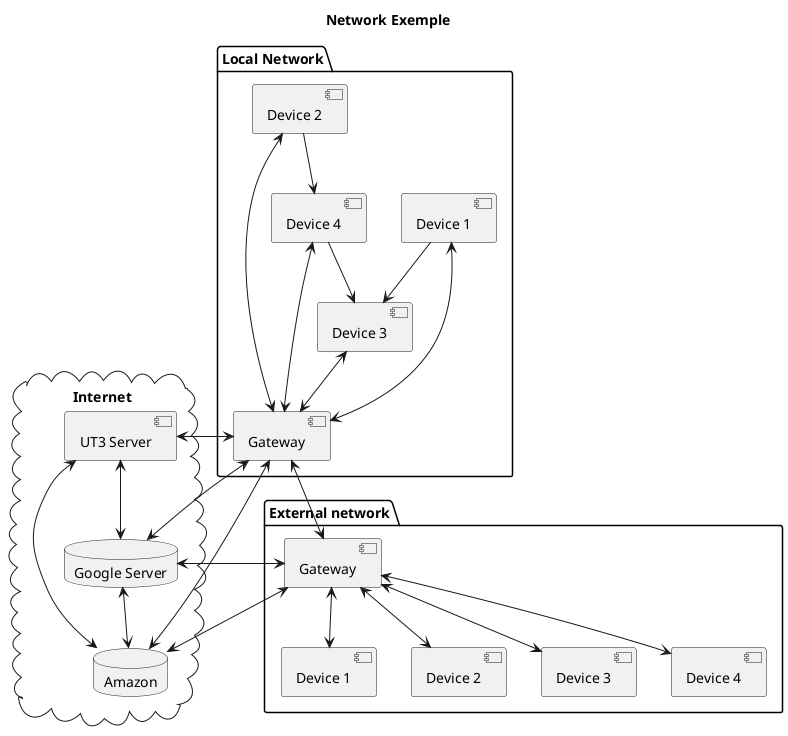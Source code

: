 @startuml

title "Network Exemple"
package "Local Network"{
    component "Device 1" as dev1
    component "Device 2" as dev2
    component "Device 3" as dev3
    component "Device 4" as dev4
    component "Gateway" as gate
}
dev1 <--> gate
dev2 <--> gate
dev3 <--> gate
dev4 <--> gate
dev1 --> dev3
dev2 --> dev4 
dev4 --> dev3

cloud "Internet" {
    database "Google Server" as google
    database "Amazon" as amazon
    component "UT3 Server" as ut3
}

gate <--> google
gate <--> amazon
google <--> amazon
ut3 <--> google
ut3 <--> amazon
ut3 <--> gate

package "External network"{
    component "Device 1" as dev1_ext
    component "Device 2" as dev2_ext
    component "Device 3" as dev3_ext
    component "Device 4" as dev4_ext
    component "Gateway" as gate_ext
}

gate <--> gate_ext
gate_ext <--> amazon
gate_ext <--> google

dev1_ext <-up-> gate_ext
dev2_ext <-up-> gate_ext
dev3_ext <-up-> gate_ext
dev4_ext <-up-> gate_ext

@enduml